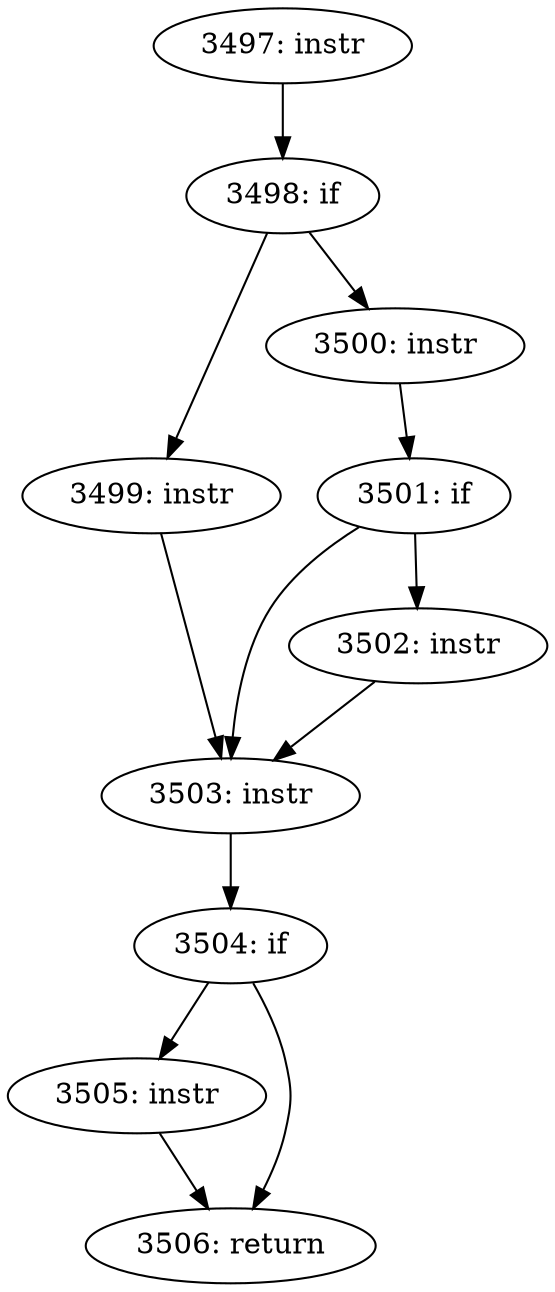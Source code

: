 digraph CFG_tcp_try_keep_open {
3497 [label="3497: instr"]
	3497 -> 3498
3498 [label="3498: if"]
	3498 -> 3499
	3498 -> 3500
3499 [label="3499: instr"]
	3499 -> 3503
3500 [label="3500: instr"]
	3500 -> 3501
3501 [label="3501: if"]
	3501 -> 3502
	3501 -> 3503
3502 [label="3502: instr"]
	3502 -> 3503
3503 [label="3503: instr"]
	3503 -> 3504
3504 [label="3504: if"]
	3504 -> 3505
	3504 -> 3506
3505 [label="3505: instr"]
	3505 -> 3506
3506 [label="3506: return"]
	
}
